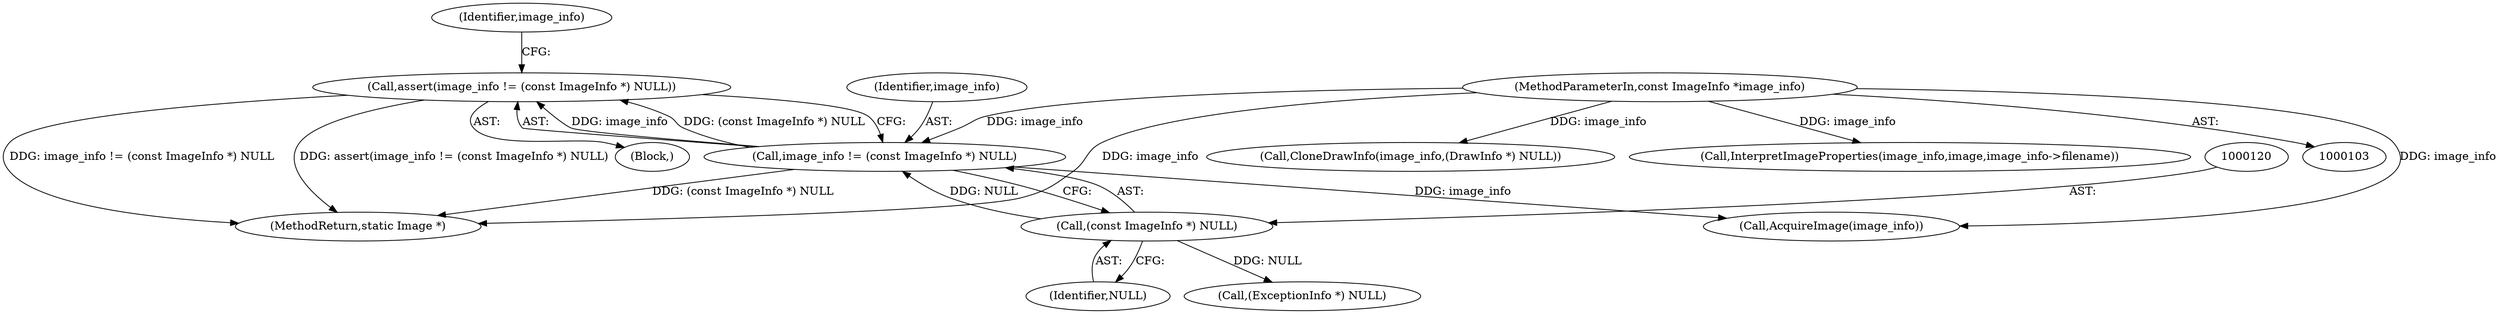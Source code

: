 digraph "0_ImageMagick_0474237508f39c4f783208123431815f1ededb76@API" {
"1000116" [label="(Call,assert(image_info != (const ImageInfo *) NULL))"];
"1000117" [label="(Call,image_info != (const ImageInfo *) NULL)"];
"1000104" [label="(MethodParameterIn,const ImageInfo *image_info)"];
"1000119" [label="(Call,(const ImageInfo *) NULL)"];
"1000125" [label="(Identifier,image_info)"];
"1000157" [label="(Call,AcquireImage(image_info))"];
"1000117" [label="(Call,image_info != (const ImageInfo *) NULL)"];
"1000189" [label="(Call,CloneDrawInfo(image_info,(DrawInfo *) NULL))"];
"1000104" [label="(MethodParameterIn,const ImageInfo *image_info)"];
"1000119" [label="(Call,(const ImageInfo *) NULL)"];
"1000166" [label="(Call,InterpretImageProperties(image_info,image,image_info->filename))"];
"1000106" [label="(Block,)"];
"1000121" [label="(Identifier,NULL)"];
"1000146" [label="(Call,(ExceptionInfo *) NULL)"];
"1000118" [label="(Identifier,image_info)"];
"1000116" [label="(Call,assert(image_info != (const ImageInfo *) NULL))"];
"1000847" [label="(MethodReturn,static Image *)"];
"1000116" -> "1000106"  [label="AST: "];
"1000116" -> "1000117"  [label="CFG: "];
"1000117" -> "1000116"  [label="AST: "];
"1000125" -> "1000116"  [label="CFG: "];
"1000116" -> "1000847"  [label="DDG: image_info != (const ImageInfo *) NULL"];
"1000116" -> "1000847"  [label="DDG: assert(image_info != (const ImageInfo *) NULL)"];
"1000117" -> "1000116"  [label="DDG: image_info"];
"1000117" -> "1000116"  [label="DDG: (const ImageInfo *) NULL"];
"1000117" -> "1000119"  [label="CFG: "];
"1000118" -> "1000117"  [label="AST: "];
"1000119" -> "1000117"  [label="AST: "];
"1000117" -> "1000847"  [label="DDG: (const ImageInfo *) NULL"];
"1000104" -> "1000117"  [label="DDG: image_info"];
"1000119" -> "1000117"  [label="DDG: NULL"];
"1000117" -> "1000157"  [label="DDG: image_info"];
"1000104" -> "1000103"  [label="AST: "];
"1000104" -> "1000847"  [label="DDG: image_info"];
"1000104" -> "1000157"  [label="DDG: image_info"];
"1000104" -> "1000166"  [label="DDG: image_info"];
"1000104" -> "1000189"  [label="DDG: image_info"];
"1000119" -> "1000121"  [label="CFG: "];
"1000120" -> "1000119"  [label="AST: "];
"1000121" -> "1000119"  [label="AST: "];
"1000119" -> "1000146"  [label="DDG: NULL"];
}
